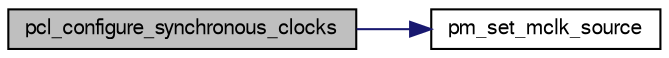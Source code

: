 digraph G
{
  edge [fontname="FreeSans",fontsize="10",labelfontname="FreeSans",labelfontsize="10"];
  node [fontname="FreeSans",fontsize="10",shape=record];
  rankdir=LR;
  Node1 [label="pcl_configure_synchronous_clocks",height=0.2,width=0.4,color="black", fillcolor="grey75", style="filled" fontcolor="black"];
  Node1 -> Node2 [color="midnightblue",fontsize="10",style="solid",fontname="FreeSans"];
  Node2 [label="pm_set_mclk_source",height=0.2,width=0.4,color="black", fillcolor="white", style="filled",URL="$a00033.html#ae8ae9d9b5af1bbd592f7dce6e11677b0",tooltip="Clock Functions."];
}
